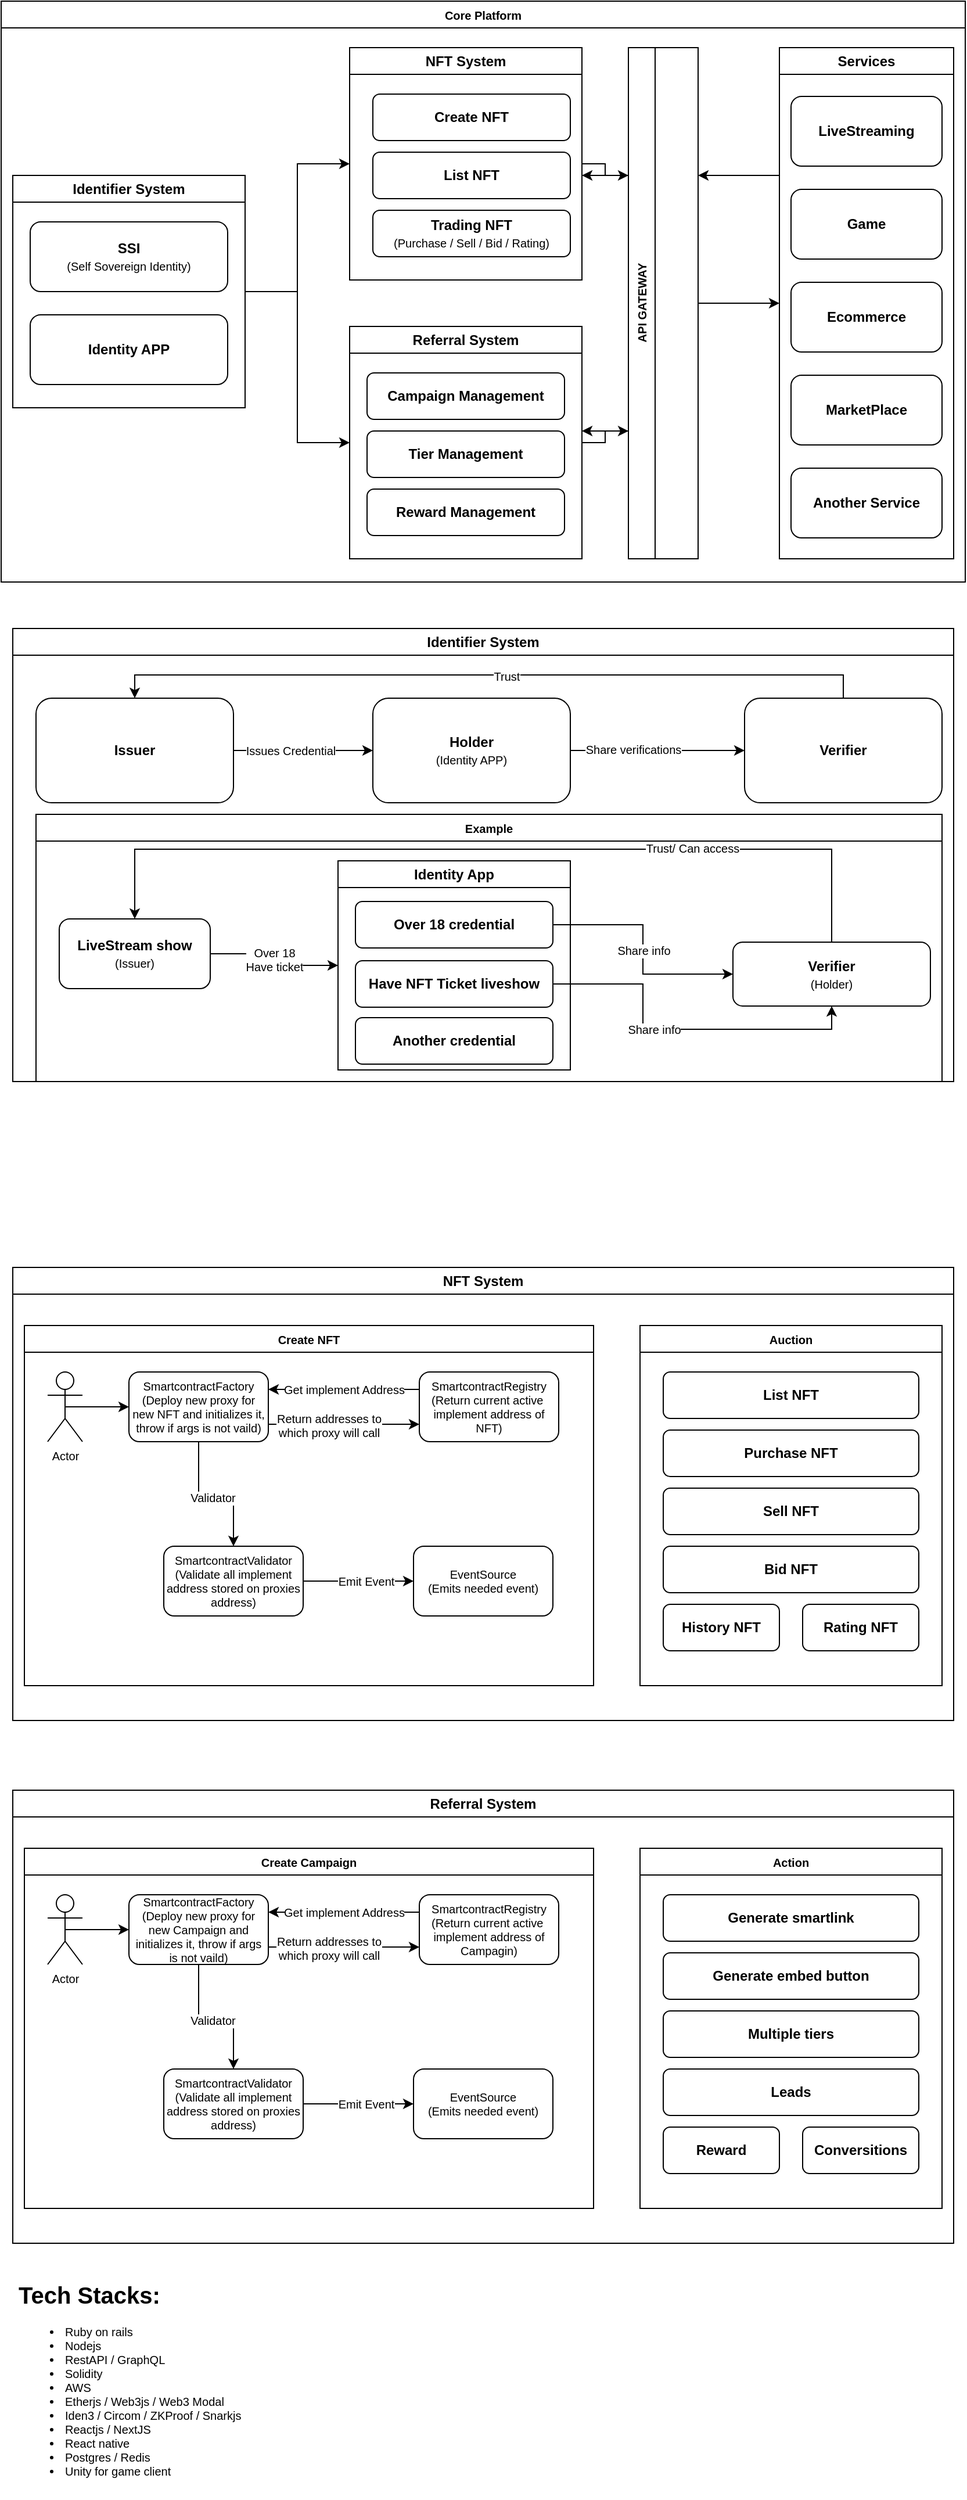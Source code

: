 <mxfile version="20.8.3" type="github"><diagram id="_My9DgTttL0C-bqw0sEJ" name="Page-1"><mxGraphModel dx="1080" dy="670" grid="1" gridSize="10" guides="1" tooltips="1" connect="1" arrows="1" fold="1" page="1" pageScale="1" pageWidth="850" pageHeight="1100" math="0" shadow="0"><root><mxCell id="0"/><mxCell id="1" parent="0"/><mxCell id="xX_IzW0_DbjwgY5RWc3t-12" style="edgeStyle=orthogonalEdgeStyle;rounded=0;orthogonalLoop=1;jettySize=auto;html=1;exitX=1;exitY=0.5;exitDx=0;exitDy=0;entryX=0;entryY=0.5;entryDx=0;entryDy=0;fontSize=10;" edge="1" parent="1" source="xX_IzW0_DbjwgY5RWc3t-1" target="xX_IzW0_DbjwgY5RWc3t-2"><mxGeometry relative="1" as="geometry"/></mxCell><mxCell id="xX_IzW0_DbjwgY5RWc3t-15" style="edgeStyle=orthogonalEdgeStyle;rounded=0;orthogonalLoop=1;jettySize=auto;html=1;exitX=1;exitY=0.5;exitDx=0;exitDy=0;entryX=0;entryY=0.5;entryDx=0;entryDy=0;fontSize=10;" edge="1" parent="1" source="xX_IzW0_DbjwgY5RWc3t-1" target="xX_IzW0_DbjwgY5RWc3t-3"><mxGeometry relative="1" as="geometry"/></mxCell><mxCell id="xX_IzW0_DbjwgY5RWc3t-1" value="Identifier System" style="swimlane;whiteSpace=wrap;html=1;" vertex="1" parent="1"><mxGeometry x="20" y="170" width="200" height="200" as="geometry"/></mxCell><mxCell id="xX_IzW0_DbjwgY5RWc3t-4" value="&lt;b&gt;SSI&lt;/b&gt;&lt;br&gt;&lt;font style=&quot;font-size: 10px;&quot;&gt;(Self Sovereign Identity)&lt;/font&gt;" style="rounded=1;whiteSpace=wrap;html=1;" vertex="1" parent="xX_IzW0_DbjwgY5RWc3t-1"><mxGeometry x="15" y="40" width="170" height="60" as="geometry"/></mxCell><mxCell id="xX_IzW0_DbjwgY5RWc3t-5" value="&lt;b&gt;Identity APP&lt;/b&gt;" style="rounded=1;whiteSpace=wrap;html=1;" vertex="1" parent="xX_IzW0_DbjwgY5RWc3t-1"><mxGeometry x="15" y="120" width="170" height="60" as="geometry"/></mxCell><mxCell id="xX_IzW0_DbjwgY5RWc3t-19" style="edgeStyle=orthogonalEdgeStyle;rounded=0;orthogonalLoop=1;jettySize=auto;html=1;exitX=1;exitY=0.5;exitDx=0;exitDy=0;entryX=0;entryY=0.25;entryDx=0;entryDy=0;fontSize=10;" edge="1" parent="1" source="xX_IzW0_DbjwgY5RWc3t-2" target="xX_IzW0_DbjwgY5RWc3t-16"><mxGeometry relative="1" as="geometry"/></mxCell><mxCell id="xX_IzW0_DbjwgY5RWc3t-2" value="NFT System" style="swimlane;whiteSpace=wrap;html=1;" vertex="1" parent="1"><mxGeometry x="310" y="60" width="200" height="200" as="geometry"/></mxCell><mxCell id="xX_IzW0_DbjwgY5RWc3t-6" value="&lt;b&gt;Create NFT&lt;/b&gt;" style="rounded=1;whiteSpace=wrap;html=1;" vertex="1" parent="xX_IzW0_DbjwgY5RWc3t-2"><mxGeometry x="20" y="40" width="170" height="40" as="geometry"/></mxCell><mxCell id="xX_IzW0_DbjwgY5RWc3t-7" value="&lt;b&gt;List NFT&lt;/b&gt;" style="rounded=1;whiteSpace=wrap;html=1;" vertex="1" parent="xX_IzW0_DbjwgY5RWc3t-2"><mxGeometry x="20" y="90" width="170" height="40" as="geometry"/></mxCell><mxCell id="xX_IzW0_DbjwgY5RWc3t-8" value="&lt;b&gt;Trading NFT&lt;/b&gt;&lt;br&gt;&lt;font style=&quot;font-size: 10px;&quot;&gt;(Purchase / Sell / Bid / Rating)&lt;/font&gt;" style="rounded=1;whiteSpace=wrap;html=1;" vertex="1" parent="xX_IzW0_DbjwgY5RWc3t-2"><mxGeometry x="20" y="140" width="170" height="40" as="geometry"/></mxCell><mxCell id="xX_IzW0_DbjwgY5RWc3t-20" style="edgeStyle=orthogonalEdgeStyle;rounded=0;orthogonalLoop=1;jettySize=auto;html=1;exitX=1;exitY=0.5;exitDx=0;exitDy=0;entryX=0;entryY=0.75;entryDx=0;entryDy=0;fontSize=10;" edge="1" parent="1" source="xX_IzW0_DbjwgY5RWc3t-3" target="xX_IzW0_DbjwgY5RWc3t-16"><mxGeometry relative="1" as="geometry"/></mxCell><mxCell id="xX_IzW0_DbjwgY5RWc3t-3" value="Referral System" style="swimlane;whiteSpace=wrap;html=1;" vertex="1" parent="1"><mxGeometry x="310" y="300" width="200" height="200" as="geometry"/></mxCell><mxCell id="xX_IzW0_DbjwgY5RWc3t-9" value="&lt;b&gt;Campaign Management&lt;/b&gt;" style="rounded=1;whiteSpace=wrap;html=1;" vertex="1" parent="xX_IzW0_DbjwgY5RWc3t-3"><mxGeometry x="15" y="40" width="170" height="40" as="geometry"/></mxCell><mxCell id="xX_IzW0_DbjwgY5RWc3t-10" value="&lt;b&gt;Tier Management&lt;/b&gt;" style="rounded=1;whiteSpace=wrap;html=1;" vertex="1" parent="xX_IzW0_DbjwgY5RWc3t-3"><mxGeometry x="15" y="90" width="170" height="40" as="geometry"/></mxCell><mxCell id="xX_IzW0_DbjwgY5RWc3t-11" value="&lt;b&gt;Reward Management&lt;/b&gt;" style="rounded=1;whiteSpace=wrap;html=1;" vertex="1" parent="xX_IzW0_DbjwgY5RWc3t-3"><mxGeometry x="15" y="140" width="170" height="40" as="geometry"/></mxCell><mxCell id="xX_IzW0_DbjwgY5RWc3t-23" style="edgeStyle=orthogonalEdgeStyle;rounded=0;orthogonalLoop=1;jettySize=auto;html=1;exitX=0;exitY=0.25;exitDx=0;exitDy=0;fontSize=10;" edge="1" parent="1" source="xX_IzW0_DbjwgY5RWc3t-16"><mxGeometry relative="1" as="geometry"><mxPoint x="510" y="170" as="targetPoint"/></mxGeometry></mxCell><mxCell id="xX_IzW0_DbjwgY5RWc3t-24" style="edgeStyle=orthogonalEdgeStyle;rounded=0;orthogonalLoop=1;jettySize=auto;html=1;exitX=0;exitY=0.75;exitDx=0;exitDy=0;fontSize=10;" edge="1" parent="1" source="xX_IzW0_DbjwgY5RWc3t-16"><mxGeometry relative="1" as="geometry"><mxPoint x="510" y="390" as="targetPoint"/></mxGeometry></mxCell><mxCell id="xX_IzW0_DbjwgY5RWc3t-44" style="edgeStyle=orthogonalEdgeStyle;rounded=0;orthogonalLoop=1;jettySize=auto;html=1;exitX=1;exitY=0.5;exitDx=0;exitDy=0;fontSize=10;entryX=0;entryY=0.5;entryDx=0;entryDy=0;" edge="1" parent="1" source="xX_IzW0_DbjwgY5RWc3t-16" target="xX_IzW0_DbjwgY5RWc3t-25"><mxGeometry relative="1" as="geometry"><mxPoint x="670" y="280" as="targetPoint"/></mxGeometry></mxCell><mxCell id="xX_IzW0_DbjwgY5RWc3t-16" value="API GATEWAY" style="swimlane;horizontal=0;whiteSpace=wrap;html=1;fontSize=10;" vertex="1" parent="1"><mxGeometry x="550" y="60" width="60" height="440" as="geometry"/></mxCell><mxCell id="xX_IzW0_DbjwgY5RWc3t-45" style="edgeStyle=orthogonalEdgeStyle;rounded=0;orthogonalLoop=1;jettySize=auto;html=1;exitX=0;exitY=0.25;exitDx=0;exitDy=0;entryX=1;entryY=0.25;entryDx=0;entryDy=0;fontSize=10;" edge="1" parent="1" source="xX_IzW0_DbjwgY5RWc3t-25" target="xX_IzW0_DbjwgY5RWc3t-16"><mxGeometry relative="1" as="geometry"/></mxCell><mxCell id="xX_IzW0_DbjwgY5RWc3t-25" value="Services" style="swimlane;whiteSpace=wrap;html=1;" vertex="1" parent="1"><mxGeometry x="680" y="60" width="150" height="440" as="geometry"/></mxCell><mxCell id="xX_IzW0_DbjwgY5RWc3t-47" value="&lt;b&gt;LiveStreaming&lt;/b&gt;" style="rounded=1;whiteSpace=wrap;html=1;" vertex="1" parent="xX_IzW0_DbjwgY5RWc3t-25"><mxGeometry x="10" y="42" width="130" height="60" as="geometry"/></mxCell><mxCell id="xX_IzW0_DbjwgY5RWc3t-48" value="&lt;b&gt;Game&lt;/b&gt;" style="rounded=1;whiteSpace=wrap;html=1;" vertex="1" parent="xX_IzW0_DbjwgY5RWc3t-25"><mxGeometry x="10" y="122" width="130" height="60" as="geometry"/></mxCell><mxCell id="xX_IzW0_DbjwgY5RWc3t-49" value="&lt;b&gt;Ecommerce&lt;/b&gt;" style="rounded=1;whiteSpace=wrap;html=1;" vertex="1" parent="xX_IzW0_DbjwgY5RWc3t-25"><mxGeometry x="10" y="202" width="130" height="60" as="geometry"/></mxCell><mxCell id="xX_IzW0_DbjwgY5RWc3t-50" value="&lt;b&gt;MarketPlace&lt;/b&gt;" style="rounded=1;whiteSpace=wrap;html=1;" vertex="1" parent="xX_IzW0_DbjwgY5RWc3t-25"><mxGeometry x="10" y="282" width="130" height="60" as="geometry"/></mxCell><mxCell id="xX_IzW0_DbjwgY5RWc3t-51" value="&lt;b&gt;Another Service&lt;/b&gt;" style="rounded=1;whiteSpace=wrap;html=1;" vertex="1" parent="xX_IzW0_DbjwgY5RWc3t-25"><mxGeometry x="10" y="362" width="130" height="60" as="geometry"/></mxCell><mxCell id="xX_IzW0_DbjwgY5RWc3t-53" value="Core Platform" style="swimlane;whiteSpace=wrap;html=1;fontSize=10;" vertex="1" parent="1"><mxGeometry x="10" y="20" width="830" height="500" as="geometry"/></mxCell><mxCell id="xX_IzW0_DbjwgY5RWc3t-54" value="Identifier System" style="swimlane;whiteSpace=wrap;html=1;" vertex="1" parent="1"><mxGeometry x="20" y="560" width="810" height="390" as="geometry"/></mxCell><mxCell id="xX_IzW0_DbjwgY5RWc3t-64" style="edgeStyle=orthogonalEdgeStyle;rounded=0;orthogonalLoop=1;jettySize=auto;html=1;exitX=1;exitY=0.5;exitDx=0;exitDy=0;entryX=0;entryY=0.5;entryDx=0;entryDy=0;fontSize=12;" edge="1" parent="xX_IzW0_DbjwgY5RWc3t-54" source="xX_IzW0_DbjwgY5RWc3t-56"><mxGeometry relative="1" as="geometry"><mxPoint x="375" y="125" as="targetPoint"/></mxGeometry></mxCell><mxCell id="xX_IzW0_DbjwgY5RWc3t-61" style="edgeStyle=orthogonalEdgeStyle;rounded=0;orthogonalLoop=1;jettySize=auto;html=1;exitX=1;exitY=0.5;exitDx=0;exitDy=0;entryX=0;entryY=0.5;entryDx=0;entryDy=0;fontSize=12;" edge="1" parent="xX_IzW0_DbjwgY5RWc3t-54" source="xX_IzW0_DbjwgY5RWc3t-57"><mxGeometry relative="1" as="geometry"><mxPoint x="545" y="125" as="targetPoint"/></mxGeometry></mxCell><mxCell id="xX_IzW0_DbjwgY5RWc3t-70" style="edgeStyle=orthogonalEdgeStyle;rounded=0;orthogonalLoop=1;jettySize=auto;html=1;exitX=1;exitY=0.5;exitDx=0;exitDy=0;entryX=0;entryY=0.5;entryDx=0;entryDy=0;fontSize=10;" edge="1" parent="xX_IzW0_DbjwgY5RWc3t-54" source="xX_IzW0_DbjwgY5RWc3t-66" target="xX_IzW0_DbjwgY5RWc3t-68"><mxGeometry relative="1" as="geometry"/></mxCell><mxCell id="xX_IzW0_DbjwgY5RWc3t-72" value="Share verifications" style="edgeLabel;html=1;align=center;verticalAlign=middle;resizable=0;points=[];fontSize=10;" vertex="1" connectable="0" parent="xX_IzW0_DbjwgY5RWc3t-70"><mxGeometry x="-0.28" y="1" relative="1" as="geometry"><mxPoint as="offset"/></mxGeometry></mxCell><mxCell id="xX_IzW0_DbjwgY5RWc3t-66" value="&lt;b&gt;Holder&lt;/b&gt;&lt;br&gt;&lt;font style=&quot;font-size: 10px;&quot;&gt;(Identity APP)&lt;/font&gt;" style="rounded=1;whiteSpace=wrap;html=1;" vertex="1" parent="xX_IzW0_DbjwgY5RWc3t-54"><mxGeometry x="310" y="60" width="170" height="90" as="geometry"/></mxCell><mxCell id="xX_IzW0_DbjwgY5RWc3t-69" style="edgeStyle=orthogonalEdgeStyle;rounded=0;orthogonalLoop=1;jettySize=auto;html=1;exitX=1;exitY=0.5;exitDx=0;exitDy=0;entryX=0;entryY=0.5;entryDx=0;entryDy=0;fontSize=10;" edge="1" parent="xX_IzW0_DbjwgY5RWc3t-54" source="xX_IzW0_DbjwgY5RWc3t-67" target="xX_IzW0_DbjwgY5RWc3t-66"><mxGeometry relative="1" as="geometry"/></mxCell><mxCell id="xX_IzW0_DbjwgY5RWc3t-73" value="Issues Credential" style="edgeLabel;html=1;align=center;verticalAlign=middle;resizable=0;points=[];fontSize=10;" vertex="1" connectable="0" parent="xX_IzW0_DbjwgY5RWc3t-69"><mxGeometry x="-0.183" relative="1" as="geometry"><mxPoint as="offset"/></mxGeometry></mxCell><mxCell id="xX_IzW0_DbjwgY5RWc3t-67" value="&lt;b&gt;Issuer&lt;/b&gt;" style="rounded=1;whiteSpace=wrap;html=1;" vertex="1" parent="xX_IzW0_DbjwgY5RWc3t-54"><mxGeometry x="20" y="60" width="170" height="90" as="geometry"/></mxCell><mxCell id="xX_IzW0_DbjwgY5RWc3t-74" style="edgeStyle=orthogonalEdgeStyle;rounded=0;orthogonalLoop=1;jettySize=auto;html=1;exitX=0.5;exitY=0;exitDx=0;exitDy=0;entryX=0.5;entryY=0;entryDx=0;entryDy=0;fontSize=10;" edge="1" parent="xX_IzW0_DbjwgY5RWc3t-54" source="xX_IzW0_DbjwgY5RWc3t-68" target="xX_IzW0_DbjwgY5RWc3t-67"><mxGeometry relative="1" as="geometry"/></mxCell><mxCell id="xX_IzW0_DbjwgY5RWc3t-76" value="Trust" style="edgeLabel;html=1;align=center;verticalAlign=middle;resizable=0;points=[];fontSize=10;" vertex="1" connectable="0" parent="xX_IzW0_DbjwgY5RWc3t-74"><mxGeometry x="-0.046" y="1" relative="1" as="geometry"><mxPoint as="offset"/></mxGeometry></mxCell><mxCell id="xX_IzW0_DbjwgY5RWc3t-68" value="&lt;b&gt;Verifier&lt;/b&gt;" style="rounded=1;whiteSpace=wrap;html=1;" vertex="1" parent="xX_IzW0_DbjwgY5RWc3t-54"><mxGeometry x="630" y="60" width="170" height="90" as="geometry"/></mxCell><mxCell id="xX_IzW0_DbjwgY5RWc3t-77" value="Example" style="swimlane;whiteSpace=wrap;html=1;fontSize=10;" vertex="1" parent="xX_IzW0_DbjwgY5RWc3t-54"><mxGeometry x="20" y="160" width="780" height="230" as="geometry"/></mxCell><mxCell id="xX_IzW0_DbjwgY5RWc3t-90" value="Over 18&lt;br&gt;Have ticket" style="edgeStyle=orthogonalEdgeStyle;rounded=0;orthogonalLoop=1;jettySize=auto;html=1;exitX=1;exitY=0.5;exitDx=0;exitDy=0;entryX=0;entryY=0.5;entryDx=0;entryDy=0;fontSize=10;" edge="1" parent="xX_IzW0_DbjwgY5RWc3t-77" source="xX_IzW0_DbjwgY5RWc3t-78" target="xX_IzW0_DbjwgY5RWc3t-83"><mxGeometry relative="1" as="geometry"/></mxCell><mxCell id="xX_IzW0_DbjwgY5RWc3t-78" value="&lt;b&gt;LiveStream show&lt;/b&gt;&lt;br&gt;&lt;font style=&quot;font-size: 10px;&quot;&gt;(Issuer)&lt;/font&gt;" style="rounded=1;whiteSpace=wrap;html=1;" vertex="1" parent="xX_IzW0_DbjwgY5RWc3t-77"><mxGeometry x="20" y="90" width="130" height="60" as="geometry"/></mxCell><mxCell id="xX_IzW0_DbjwgY5RWc3t-96" style="edgeStyle=orthogonalEdgeStyle;rounded=0;orthogonalLoop=1;jettySize=auto;html=1;exitX=0.5;exitY=0;exitDx=0;exitDy=0;entryX=0.5;entryY=0;entryDx=0;entryDy=0;fontSize=10;" edge="1" parent="xX_IzW0_DbjwgY5RWc3t-77" source="xX_IzW0_DbjwgY5RWc3t-80" target="xX_IzW0_DbjwgY5RWc3t-78"><mxGeometry relative="1" as="geometry"><Array as="points"><mxPoint x="685" y="30"/><mxPoint x="85" y="30"/></Array></mxGeometry></mxCell><mxCell id="xX_IzW0_DbjwgY5RWc3t-97" value="Trust/ Can access" style="edgeLabel;html=1;align=center;verticalAlign=middle;resizable=0;points=[];fontSize=10;" vertex="1" connectable="0" parent="xX_IzW0_DbjwgY5RWc3t-96"><mxGeometry x="-0.46" y="-1" relative="1" as="geometry"><mxPoint as="offset"/></mxGeometry></mxCell><mxCell id="xX_IzW0_DbjwgY5RWc3t-80" value="&lt;b&gt;Verifier&lt;br&gt;&lt;/b&gt;&lt;font style=&quot;font-size: 10px;&quot;&gt;(Holder)&lt;/font&gt;" style="rounded=1;whiteSpace=wrap;html=1;" vertex="1" parent="xX_IzW0_DbjwgY5RWc3t-77"><mxGeometry x="600" y="110" width="170" height="55" as="geometry"/></mxCell><mxCell id="xX_IzW0_DbjwgY5RWc3t-83" value="Identity App" style="swimlane;whiteSpace=wrap;html=1;" vertex="1" parent="xX_IzW0_DbjwgY5RWc3t-77"><mxGeometry x="260" y="40" width="200" height="180" as="geometry"/></mxCell><mxCell id="xX_IzW0_DbjwgY5RWc3t-84" value="&lt;b&gt;Over 18 credential&lt;/b&gt;" style="rounded=1;whiteSpace=wrap;html=1;" vertex="1" parent="xX_IzW0_DbjwgY5RWc3t-83"><mxGeometry x="15" y="35" width="170" height="40" as="geometry"/></mxCell><mxCell id="xX_IzW0_DbjwgY5RWc3t-88" value="&lt;b&gt;Have NFT Ticket liveshow&lt;/b&gt;" style="rounded=1;whiteSpace=wrap;html=1;" vertex="1" parent="xX_IzW0_DbjwgY5RWc3t-83"><mxGeometry x="15" y="86" width="170" height="40" as="geometry"/></mxCell><mxCell id="xX_IzW0_DbjwgY5RWc3t-89" value="&lt;b&gt;Another credential&lt;/b&gt;" style="rounded=1;whiteSpace=wrap;html=1;" vertex="1" parent="xX_IzW0_DbjwgY5RWc3t-83"><mxGeometry x="15" y="135" width="170" height="40" as="geometry"/></mxCell><mxCell id="xX_IzW0_DbjwgY5RWc3t-92" value="Share info" style="edgeStyle=orthogonalEdgeStyle;rounded=0;orthogonalLoop=1;jettySize=auto;html=1;exitX=1;exitY=0.5;exitDx=0;exitDy=0;entryX=0;entryY=0.5;entryDx=0;entryDy=0;fontSize=10;" edge="1" parent="xX_IzW0_DbjwgY5RWc3t-77" source="xX_IzW0_DbjwgY5RWc3t-84" target="xX_IzW0_DbjwgY5RWc3t-80"><mxGeometry relative="1" as="geometry"/></mxCell><mxCell id="xX_IzW0_DbjwgY5RWc3t-94" style="edgeStyle=orthogonalEdgeStyle;rounded=0;orthogonalLoop=1;jettySize=auto;html=1;exitX=1;exitY=0.5;exitDx=0;exitDy=0;entryX=0.5;entryY=1;entryDx=0;entryDy=0;fontSize=10;" edge="1" parent="xX_IzW0_DbjwgY5RWc3t-77" source="xX_IzW0_DbjwgY5RWc3t-88" target="xX_IzW0_DbjwgY5RWc3t-80"><mxGeometry relative="1" as="geometry"/></mxCell><mxCell id="xX_IzW0_DbjwgY5RWc3t-95" value="Share info" style="edgeLabel;html=1;align=center;verticalAlign=middle;resizable=0;points=[];fontSize=10;" vertex="1" connectable="0" parent="xX_IzW0_DbjwgY5RWc3t-94"><mxGeometry x="-0.161" y="1" relative="1" as="geometry"><mxPoint y="1" as="offset"/></mxGeometry></mxCell><mxCell id="xX_IzW0_DbjwgY5RWc3t-98" value="NFT System" style="swimlane;whiteSpace=wrap;html=1;" vertex="1" parent="1"><mxGeometry x="20" y="1110" width="810" height="390" as="geometry"/></mxCell><mxCell id="xX_IzW0_DbjwgY5RWc3t-99" style="edgeStyle=orthogonalEdgeStyle;rounded=0;orthogonalLoop=1;jettySize=auto;html=1;exitX=1;exitY=0.5;exitDx=0;exitDy=0;entryX=0;entryY=0.5;entryDx=0;entryDy=0;fontSize=12;" edge="1" parent="xX_IzW0_DbjwgY5RWc3t-98"><mxGeometry relative="1" as="geometry"><mxPoint x="375" y="125" as="targetPoint"/></mxGeometry></mxCell><mxCell id="xX_IzW0_DbjwgY5RWc3t-100" style="edgeStyle=orthogonalEdgeStyle;rounded=0;orthogonalLoop=1;jettySize=auto;html=1;exitX=1;exitY=0.5;exitDx=0;exitDy=0;entryX=0;entryY=0.5;entryDx=0;entryDy=0;fontSize=12;" edge="1" parent="xX_IzW0_DbjwgY5RWc3t-98"><mxGeometry relative="1" as="geometry"><mxPoint x="545" y="125" as="targetPoint"/></mxGeometry></mxCell><mxCell id="xX_IzW0_DbjwgY5RWc3t-107" style="edgeStyle=orthogonalEdgeStyle;rounded=0;orthogonalLoop=1;jettySize=auto;html=1;exitX=0.5;exitY=0;exitDx=0;exitDy=0;entryX=0.5;entryY=0;entryDx=0;entryDy=0;fontSize=10;" edge="1" parent="xX_IzW0_DbjwgY5RWc3t-98" source="xX_IzW0_DbjwgY5RWc3t-109"><mxGeometry relative="1" as="geometry"><mxPoint x="105" y="60" as="targetPoint"/></mxGeometry></mxCell><mxCell id="xX_IzW0_DbjwgY5RWc3t-108" value="Trust" style="edgeLabel;html=1;align=center;verticalAlign=middle;resizable=0;points=[];fontSize=10;" vertex="1" connectable="0" parent="xX_IzW0_DbjwgY5RWc3t-107"><mxGeometry x="-0.046" y="1" relative="1" as="geometry"><mxPoint as="offset"/></mxGeometry></mxCell><mxCell id="xX_IzW0_DbjwgY5RWc3t-130" style="edgeStyle=orthogonalEdgeStyle;rounded=0;orthogonalLoop=1;jettySize=auto;html=1;exitX=0.5;exitY=0.5;exitDx=0;exitDy=0;exitPerimeter=0;entryX=0;entryY=0.5;entryDx=0;entryDy=0;fontSize=10;" edge="1" parent="xX_IzW0_DbjwgY5RWc3t-98" source="xX_IzW0_DbjwgY5RWc3t-123" target="xX_IzW0_DbjwgY5RWc3t-124"><mxGeometry relative="1" as="geometry"/></mxCell><mxCell id="xX_IzW0_DbjwgY5RWc3t-123" value="Actor" style="shape=umlActor;verticalLabelPosition=bottom;verticalAlign=top;html=1;outlineConnect=0;fontSize=10;" vertex="1" parent="xX_IzW0_DbjwgY5RWc3t-98"><mxGeometry x="30" y="90" width="30" height="60" as="geometry"/></mxCell><mxCell id="xX_IzW0_DbjwgY5RWc3t-131" style="edgeStyle=orthogonalEdgeStyle;rounded=0;orthogonalLoop=1;jettySize=auto;html=1;exitX=1;exitY=0.75;exitDx=0;exitDy=0;entryX=0;entryY=0.75;entryDx=0;entryDy=0;fontSize=10;" edge="1" parent="xX_IzW0_DbjwgY5RWc3t-98" source="xX_IzW0_DbjwgY5RWc3t-124" target="xX_IzW0_DbjwgY5RWc3t-125"><mxGeometry relative="1" as="geometry"/></mxCell><mxCell id="xX_IzW0_DbjwgY5RWc3t-137" value="Return addresses to &lt;br&gt;which proxy will call" style="edgeLabel;html=1;align=center;verticalAlign=middle;resizable=0;points=[];fontSize=10;" vertex="1" connectable="0" parent="xX_IzW0_DbjwgY5RWc3t-131"><mxGeometry x="-0.2" relative="1" as="geometry"><mxPoint y="1" as="offset"/></mxGeometry></mxCell><mxCell id="xX_IzW0_DbjwgY5RWc3t-133" style="edgeStyle=orthogonalEdgeStyle;rounded=0;orthogonalLoop=1;jettySize=auto;html=1;exitX=0.5;exitY=1;exitDx=0;exitDy=0;entryX=0.5;entryY=0;entryDx=0;entryDy=0;fontSize=10;" edge="1" parent="xX_IzW0_DbjwgY5RWc3t-98" source="xX_IzW0_DbjwgY5RWc3t-124" target="xX_IzW0_DbjwgY5RWc3t-126"><mxGeometry relative="1" as="geometry"/></mxCell><mxCell id="xX_IzW0_DbjwgY5RWc3t-135" value="Validator" style="edgeLabel;html=1;align=center;verticalAlign=middle;resizable=0;points=[];fontSize=10;" vertex="1" connectable="0" parent="xX_IzW0_DbjwgY5RWc3t-133"><mxGeometry x="-0.056" y="-2" relative="1" as="geometry"><mxPoint y="1" as="offset"/></mxGeometry></mxCell><mxCell id="xX_IzW0_DbjwgY5RWc3t-124" value="SmartcontractFactory&lt;br&gt;(Deploy new proxy for new NFT and initializes it, throw if args is not vaild)" style="rounded=1;whiteSpace=wrap;html=1;fontSize=10;" vertex="1" parent="xX_IzW0_DbjwgY5RWc3t-98"><mxGeometry x="100" y="90" width="120" height="60" as="geometry"/></mxCell><mxCell id="xX_IzW0_DbjwgY5RWc3t-132" value="Get implement Address" style="edgeStyle=orthogonalEdgeStyle;rounded=0;orthogonalLoop=1;jettySize=auto;html=1;exitX=0;exitY=0.25;exitDx=0;exitDy=0;entryX=1;entryY=0.25;entryDx=0;entryDy=0;fontSize=10;" edge="1" parent="xX_IzW0_DbjwgY5RWc3t-98" source="xX_IzW0_DbjwgY5RWc3t-125" target="xX_IzW0_DbjwgY5RWc3t-124"><mxGeometry relative="1" as="geometry"/></mxCell><mxCell id="xX_IzW0_DbjwgY5RWc3t-125" value="SmartcontractRegistry&lt;br&gt;(Return current active&amp;nbsp; implement address of NFT)" style="rounded=1;whiteSpace=wrap;html=1;fontSize=10;" vertex="1" parent="xX_IzW0_DbjwgY5RWc3t-98"><mxGeometry x="350" y="90" width="120" height="60" as="geometry"/></mxCell><mxCell id="xX_IzW0_DbjwgY5RWc3t-134" style="edgeStyle=orthogonalEdgeStyle;rounded=0;orthogonalLoop=1;jettySize=auto;html=1;exitX=1;exitY=0.5;exitDx=0;exitDy=0;entryX=0;entryY=0.5;entryDx=0;entryDy=0;fontSize=10;" edge="1" parent="xX_IzW0_DbjwgY5RWc3t-98" source="xX_IzW0_DbjwgY5RWc3t-126" target="xX_IzW0_DbjwgY5RWc3t-127"><mxGeometry relative="1" as="geometry"/></mxCell><mxCell id="xX_IzW0_DbjwgY5RWc3t-136" value="Emit Event" style="edgeLabel;html=1;align=center;verticalAlign=middle;resizable=0;points=[];fontSize=10;" vertex="1" connectable="0" parent="xX_IzW0_DbjwgY5RWc3t-134"><mxGeometry x="0.125" y="1" relative="1" as="geometry"><mxPoint y="1" as="offset"/></mxGeometry></mxCell><mxCell id="xX_IzW0_DbjwgY5RWc3t-126" value="SmartcontractValidator&lt;br&gt;(Validate all implement address stored on proxies address)" style="rounded=1;whiteSpace=wrap;html=1;fontSize=10;" vertex="1" parent="xX_IzW0_DbjwgY5RWc3t-98"><mxGeometry x="130" y="240" width="120" height="60" as="geometry"/></mxCell><mxCell id="xX_IzW0_DbjwgY5RWc3t-127" value="EventSource&lt;br&gt;(Emits needed event)" style="rounded=1;whiteSpace=wrap;html=1;fontSize=10;" vertex="1" parent="xX_IzW0_DbjwgY5RWc3t-98"><mxGeometry x="345" y="240" width="120" height="60" as="geometry"/></mxCell><mxCell id="xX_IzW0_DbjwgY5RWc3t-138" value="Create NFT" style="swimlane;whiteSpace=wrap;html=1;fontSize=10;" vertex="1" parent="xX_IzW0_DbjwgY5RWc3t-98"><mxGeometry x="10" y="50" width="490" height="310" as="geometry"/></mxCell><mxCell id="xX_IzW0_DbjwgY5RWc3t-139" value="Auction" style="swimlane;whiteSpace=wrap;html=1;fontSize=10;" vertex="1" parent="xX_IzW0_DbjwgY5RWc3t-98"><mxGeometry x="540" y="50" width="260" height="310" as="geometry"/></mxCell><mxCell id="xX_IzW0_DbjwgY5RWc3t-140" value="&lt;b&gt;List NFT&lt;/b&gt;" style="rounded=1;whiteSpace=wrap;html=1;" vertex="1" parent="xX_IzW0_DbjwgY5RWc3t-139"><mxGeometry x="20" y="40" width="220" height="40" as="geometry"/></mxCell><mxCell id="xX_IzW0_DbjwgY5RWc3t-141" value="&lt;b&gt;Purchase NFT&lt;/b&gt;" style="rounded=1;whiteSpace=wrap;html=1;" vertex="1" parent="xX_IzW0_DbjwgY5RWc3t-139"><mxGeometry x="20" y="90" width="220" height="40" as="geometry"/></mxCell><mxCell id="xX_IzW0_DbjwgY5RWc3t-142" value="&lt;b&gt;Sell NFT&lt;/b&gt;" style="rounded=1;whiteSpace=wrap;html=1;" vertex="1" parent="xX_IzW0_DbjwgY5RWc3t-139"><mxGeometry x="20" y="140" width="220" height="40" as="geometry"/></mxCell><mxCell id="xX_IzW0_DbjwgY5RWc3t-143" value="&lt;b&gt;Bid NFT&lt;/b&gt;" style="rounded=1;whiteSpace=wrap;html=1;" vertex="1" parent="xX_IzW0_DbjwgY5RWc3t-139"><mxGeometry x="20" y="190" width="220" height="40" as="geometry"/></mxCell><mxCell id="xX_IzW0_DbjwgY5RWc3t-145" value="&lt;b&gt;History NFT&lt;/b&gt;" style="rounded=1;whiteSpace=wrap;html=1;" vertex="1" parent="xX_IzW0_DbjwgY5RWc3t-139"><mxGeometry x="20" y="240" width="100" height="40" as="geometry"/></mxCell><mxCell id="xX_IzW0_DbjwgY5RWc3t-146" value="&lt;b&gt;Rating NFT&lt;/b&gt;" style="rounded=1;whiteSpace=wrap;html=1;" vertex="1" parent="xX_IzW0_DbjwgY5RWc3t-139"><mxGeometry x="140" y="240" width="100" height="40" as="geometry"/></mxCell><mxCell id="xX_IzW0_DbjwgY5RWc3t-147" value="Referral System" style="swimlane;whiteSpace=wrap;html=1;" vertex="1" parent="1"><mxGeometry x="20" y="1560" width="810" height="390" as="geometry"/></mxCell><mxCell id="xX_IzW0_DbjwgY5RWc3t-148" style="edgeStyle=orthogonalEdgeStyle;rounded=0;orthogonalLoop=1;jettySize=auto;html=1;exitX=1;exitY=0.5;exitDx=0;exitDy=0;entryX=0;entryY=0.5;entryDx=0;entryDy=0;fontSize=12;" edge="1" parent="xX_IzW0_DbjwgY5RWc3t-147"><mxGeometry relative="1" as="geometry"><mxPoint x="375" y="125" as="targetPoint"/></mxGeometry></mxCell><mxCell id="xX_IzW0_DbjwgY5RWc3t-149" style="edgeStyle=orthogonalEdgeStyle;rounded=0;orthogonalLoop=1;jettySize=auto;html=1;exitX=1;exitY=0.5;exitDx=0;exitDy=0;entryX=0;entryY=0.5;entryDx=0;entryDy=0;fontSize=12;" edge="1" parent="xX_IzW0_DbjwgY5RWc3t-147"><mxGeometry relative="1" as="geometry"><mxPoint x="545" y="125" as="targetPoint"/></mxGeometry></mxCell><mxCell id="xX_IzW0_DbjwgY5RWc3t-150" style="edgeStyle=orthogonalEdgeStyle;rounded=0;orthogonalLoop=1;jettySize=auto;html=1;exitX=0.5;exitY=0;exitDx=0;exitDy=0;entryX=0.5;entryY=0;entryDx=0;entryDy=0;fontSize=10;" edge="1" parent="xX_IzW0_DbjwgY5RWc3t-147"><mxGeometry relative="1" as="geometry"><mxPoint x="105" y="60" as="targetPoint"/></mxGeometry></mxCell><mxCell id="xX_IzW0_DbjwgY5RWc3t-151" value="Trust" style="edgeLabel;html=1;align=center;verticalAlign=middle;resizable=0;points=[];fontSize=10;" vertex="1" connectable="0" parent="xX_IzW0_DbjwgY5RWc3t-150"><mxGeometry x="-0.046" y="1" relative="1" as="geometry"><mxPoint as="offset"/></mxGeometry></mxCell><mxCell id="xX_IzW0_DbjwgY5RWc3t-152" style="edgeStyle=orthogonalEdgeStyle;rounded=0;orthogonalLoop=1;jettySize=auto;html=1;exitX=0.5;exitY=0.5;exitDx=0;exitDy=0;exitPerimeter=0;entryX=0;entryY=0.5;entryDx=0;entryDy=0;fontSize=10;" edge="1" parent="xX_IzW0_DbjwgY5RWc3t-147" source="xX_IzW0_DbjwgY5RWc3t-153" target="xX_IzW0_DbjwgY5RWc3t-158"><mxGeometry relative="1" as="geometry"/></mxCell><mxCell id="xX_IzW0_DbjwgY5RWc3t-153" value="Actor" style="shape=umlActor;verticalLabelPosition=bottom;verticalAlign=top;html=1;outlineConnect=0;fontSize=10;" vertex="1" parent="xX_IzW0_DbjwgY5RWc3t-147"><mxGeometry x="30" y="90" width="30" height="60" as="geometry"/></mxCell><mxCell id="xX_IzW0_DbjwgY5RWc3t-154" style="edgeStyle=orthogonalEdgeStyle;rounded=0;orthogonalLoop=1;jettySize=auto;html=1;exitX=1;exitY=0.75;exitDx=0;exitDy=0;entryX=0;entryY=0.75;entryDx=0;entryDy=0;fontSize=10;" edge="1" parent="xX_IzW0_DbjwgY5RWc3t-147" source="xX_IzW0_DbjwgY5RWc3t-158" target="xX_IzW0_DbjwgY5RWc3t-160"><mxGeometry relative="1" as="geometry"/></mxCell><mxCell id="xX_IzW0_DbjwgY5RWc3t-155" value="Return addresses to &lt;br&gt;which proxy will call" style="edgeLabel;html=1;align=center;verticalAlign=middle;resizable=0;points=[];fontSize=10;" vertex="1" connectable="0" parent="xX_IzW0_DbjwgY5RWc3t-154"><mxGeometry x="-0.2" relative="1" as="geometry"><mxPoint y="1" as="offset"/></mxGeometry></mxCell><mxCell id="xX_IzW0_DbjwgY5RWc3t-156" style="edgeStyle=orthogonalEdgeStyle;rounded=0;orthogonalLoop=1;jettySize=auto;html=1;exitX=0.5;exitY=1;exitDx=0;exitDy=0;entryX=0.5;entryY=0;entryDx=0;entryDy=0;fontSize=10;" edge="1" parent="xX_IzW0_DbjwgY5RWc3t-147" source="xX_IzW0_DbjwgY5RWc3t-158" target="xX_IzW0_DbjwgY5RWc3t-163"><mxGeometry relative="1" as="geometry"/></mxCell><mxCell id="xX_IzW0_DbjwgY5RWc3t-157" value="Validator" style="edgeLabel;html=1;align=center;verticalAlign=middle;resizable=0;points=[];fontSize=10;" vertex="1" connectable="0" parent="xX_IzW0_DbjwgY5RWc3t-156"><mxGeometry x="-0.056" y="-2" relative="1" as="geometry"><mxPoint y="1" as="offset"/></mxGeometry></mxCell><mxCell id="xX_IzW0_DbjwgY5RWc3t-158" value="SmartcontractFactory&lt;br&gt;(Deploy new proxy for new Campaign and initializes it, throw if args is not vaild)" style="rounded=1;whiteSpace=wrap;html=1;fontSize=10;" vertex="1" parent="xX_IzW0_DbjwgY5RWc3t-147"><mxGeometry x="100" y="90" width="120" height="60" as="geometry"/></mxCell><mxCell id="xX_IzW0_DbjwgY5RWc3t-159" value="Get implement Address" style="edgeStyle=orthogonalEdgeStyle;rounded=0;orthogonalLoop=1;jettySize=auto;html=1;exitX=0;exitY=0.25;exitDx=0;exitDy=0;entryX=1;entryY=0.25;entryDx=0;entryDy=0;fontSize=10;" edge="1" parent="xX_IzW0_DbjwgY5RWc3t-147" source="xX_IzW0_DbjwgY5RWc3t-160" target="xX_IzW0_DbjwgY5RWc3t-158"><mxGeometry relative="1" as="geometry"/></mxCell><mxCell id="xX_IzW0_DbjwgY5RWc3t-160" value="SmartcontractRegistry&lt;br&gt;(Return current active&amp;nbsp; implement address of Campagin)" style="rounded=1;whiteSpace=wrap;html=1;fontSize=10;" vertex="1" parent="xX_IzW0_DbjwgY5RWc3t-147"><mxGeometry x="350" y="90" width="120" height="60" as="geometry"/></mxCell><mxCell id="xX_IzW0_DbjwgY5RWc3t-161" style="edgeStyle=orthogonalEdgeStyle;rounded=0;orthogonalLoop=1;jettySize=auto;html=1;exitX=1;exitY=0.5;exitDx=0;exitDy=0;entryX=0;entryY=0.5;entryDx=0;entryDy=0;fontSize=10;" edge="1" parent="xX_IzW0_DbjwgY5RWc3t-147" source="xX_IzW0_DbjwgY5RWc3t-163" target="xX_IzW0_DbjwgY5RWc3t-164"><mxGeometry relative="1" as="geometry"/></mxCell><mxCell id="xX_IzW0_DbjwgY5RWc3t-162" value="Emit Event" style="edgeLabel;html=1;align=center;verticalAlign=middle;resizable=0;points=[];fontSize=10;" vertex="1" connectable="0" parent="xX_IzW0_DbjwgY5RWc3t-161"><mxGeometry x="0.125" y="1" relative="1" as="geometry"><mxPoint y="1" as="offset"/></mxGeometry></mxCell><mxCell id="xX_IzW0_DbjwgY5RWc3t-163" value="SmartcontractValidator&lt;br&gt;(Validate all implement address stored on proxies address)" style="rounded=1;whiteSpace=wrap;html=1;fontSize=10;" vertex="1" parent="xX_IzW0_DbjwgY5RWc3t-147"><mxGeometry x="130" y="240" width="120" height="60" as="geometry"/></mxCell><mxCell id="xX_IzW0_DbjwgY5RWc3t-164" value="EventSource&lt;br&gt;(Emits needed event)" style="rounded=1;whiteSpace=wrap;html=1;fontSize=10;" vertex="1" parent="xX_IzW0_DbjwgY5RWc3t-147"><mxGeometry x="345" y="240" width="120" height="60" as="geometry"/></mxCell><mxCell id="xX_IzW0_DbjwgY5RWc3t-165" value="Create Campaign" style="swimlane;whiteSpace=wrap;html=1;fontSize=10;" vertex="1" parent="xX_IzW0_DbjwgY5RWc3t-147"><mxGeometry x="10" y="50" width="490" height="310" as="geometry"/></mxCell><mxCell id="xX_IzW0_DbjwgY5RWc3t-166" value="Action" style="swimlane;whiteSpace=wrap;html=1;fontSize=10;" vertex="1" parent="xX_IzW0_DbjwgY5RWc3t-147"><mxGeometry x="540" y="50" width="260" height="310" as="geometry"/></mxCell><mxCell id="xX_IzW0_DbjwgY5RWc3t-167" value="&lt;b&gt;Generate smartlink&lt;/b&gt;" style="rounded=1;whiteSpace=wrap;html=1;" vertex="1" parent="xX_IzW0_DbjwgY5RWc3t-166"><mxGeometry x="20" y="40" width="220" height="40" as="geometry"/></mxCell><mxCell id="xX_IzW0_DbjwgY5RWc3t-168" value="&lt;b&gt;Generate embed button&lt;/b&gt;" style="rounded=1;whiteSpace=wrap;html=1;" vertex="1" parent="xX_IzW0_DbjwgY5RWc3t-166"><mxGeometry x="20" y="90" width="220" height="40" as="geometry"/></mxCell><mxCell id="xX_IzW0_DbjwgY5RWc3t-169" value="&lt;b&gt;Multiple tiers&lt;/b&gt;" style="rounded=1;whiteSpace=wrap;html=1;" vertex="1" parent="xX_IzW0_DbjwgY5RWc3t-166"><mxGeometry x="20" y="140" width="220" height="40" as="geometry"/></mxCell><mxCell id="xX_IzW0_DbjwgY5RWc3t-170" value="&lt;b&gt;Leads&lt;/b&gt;" style="rounded=1;whiteSpace=wrap;html=1;" vertex="1" parent="xX_IzW0_DbjwgY5RWc3t-166"><mxGeometry x="20" y="190" width="220" height="40" as="geometry"/></mxCell><mxCell id="xX_IzW0_DbjwgY5RWc3t-171" value="&lt;b&gt;Reward&lt;/b&gt;" style="rounded=1;whiteSpace=wrap;html=1;" vertex="1" parent="xX_IzW0_DbjwgY5RWc3t-166"><mxGeometry x="20" y="240" width="100" height="40" as="geometry"/></mxCell><mxCell id="xX_IzW0_DbjwgY5RWc3t-172" value="&lt;b&gt;Conversitions&lt;/b&gt;" style="rounded=1;whiteSpace=wrap;html=1;" vertex="1" parent="xX_IzW0_DbjwgY5RWc3t-166"><mxGeometry x="140" y="240" width="100" height="40" as="geometry"/></mxCell><mxCell id="xX_IzW0_DbjwgY5RWc3t-173" value="&lt;h1&gt;Tech Stacks:&lt;/h1&gt;&lt;p&gt;&lt;/p&gt;&lt;ul&gt;&lt;li&gt;Ruby on rails&amp;nbsp;&lt;/li&gt;&lt;li&gt;Nodejs&lt;/li&gt;&lt;li style=&quot;border-color: var(--border-color);&quot;&gt;RestAPI / GraphQL&lt;/li&gt;&lt;li&gt;Solidity&lt;/li&gt;&lt;li&gt;AWS&lt;/li&gt;&lt;li&gt;Etherjs / Web3js / Web3 Modal&lt;/li&gt;&lt;li&gt;Iden3 / Circom / ZKProof / Snarkjs&lt;/li&gt;&lt;li&gt;Reactjs / NextJS&lt;/li&gt;&lt;li&gt;React native&lt;/li&gt;&lt;li&gt;Postgres / Redis&amp;nbsp;&lt;/li&gt;&lt;li&gt;Unity for game client&lt;/li&gt;&lt;/ul&gt;&lt;p&gt;&lt;/p&gt;" style="text;html=1;strokeColor=none;fillColor=none;spacing=5;spacingTop=-20;whiteSpace=wrap;overflow=hidden;rounded=0;fontSize=10;" vertex="1" parent="1"><mxGeometry x="20" y="1980" width="810" height="190" as="geometry"/></mxCell></root></mxGraphModel></diagram></mxfile>